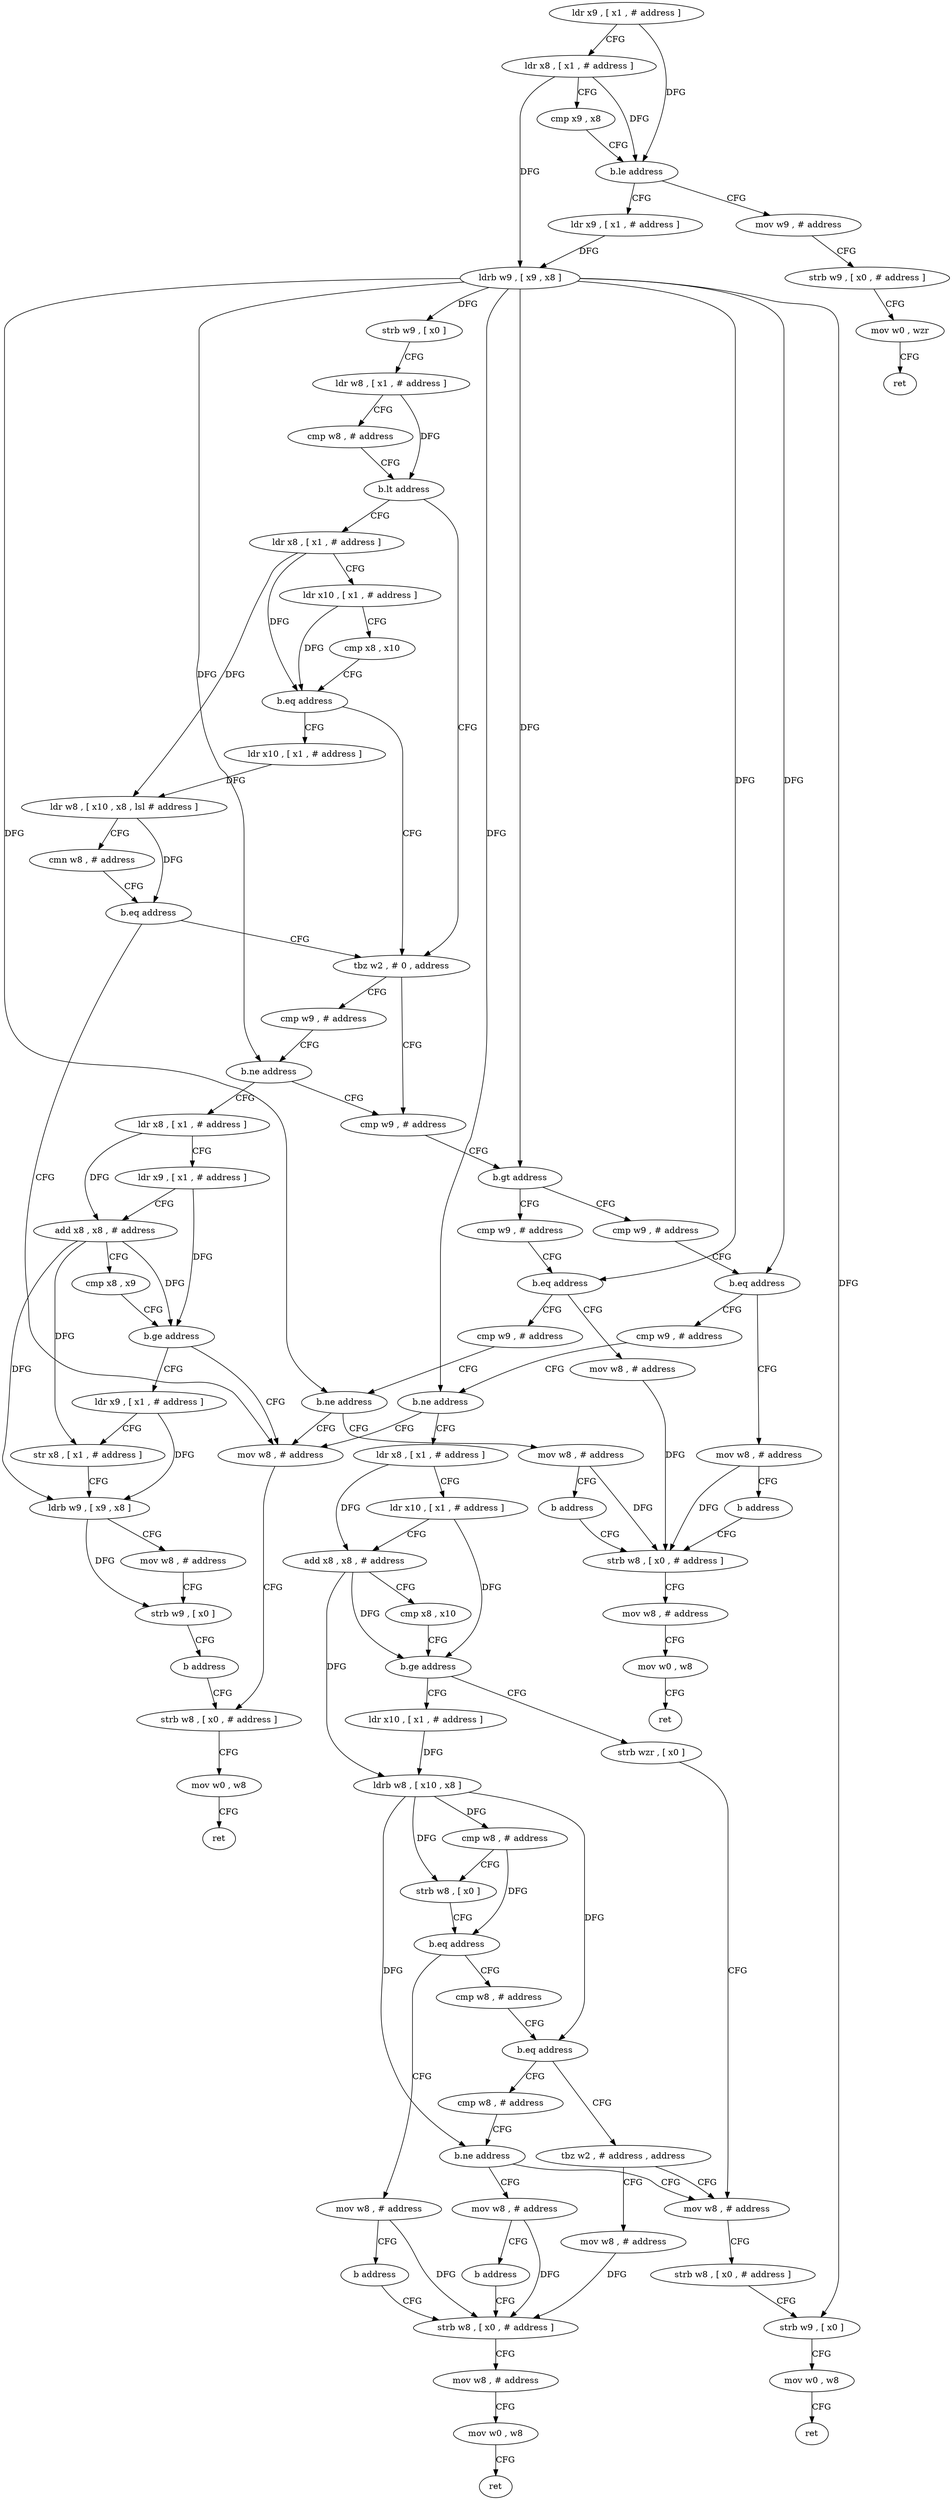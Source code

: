 digraph "func" {
"4232952" [label = "ldr x9 , [ x1 , # address ]" ]
"4232956" [label = "ldr x8 , [ x1 , # address ]" ]
"4232960" [label = "cmp x9 , x8" ]
"4232964" [label = "b.le address" ]
"4233080" [label = "mov w9 , # address" ]
"4232968" [label = "ldr x9 , [ x1 , # address ]" ]
"4233084" [label = "strb w9 , [ x0 , # address ]" ]
"4233088" [label = "mov w0 , wzr" ]
"4233092" [label = "ret" ]
"4232972" [label = "ldrb w9 , [ x9 , x8 ]" ]
"4232976" [label = "strb w9 , [ x0 ]" ]
"4232980" [label = "ldr w8 , [ x1 , # address ]" ]
"4232984" [label = "cmp w8 , # address" ]
"4232988" [label = "b.lt address" ]
"4233024" [label = "tbz w2 , # 0 , address" ]
"4232992" [label = "ldr x8 , [ x1 , # address ]" ]
"4233096" [label = "cmp w9 , # address" ]
"4233028" [label = "cmp w9 , # address" ]
"4232996" [label = "ldr x10 , [ x1 , # address ]" ]
"4233000" [label = "cmp x8 , x10" ]
"4233004" [label = "b.eq address" ]
"4233008" [label = "ldr x10 , [ x1 , # address ]" ]
"4233100" [label = "b.gt address" ]
"4233184" [label = "cmp w9 , # address" ]
"4233104" [label = "cmp w9 , # address" ]
"4233032" [label = "b.ne address" ]
"4233036" [label = "ldr x8 , [ x1 , # address ]" ]
"4233012" [label = "ldr w8 , [ x10 , x8 , lsl # address ]" ]
"4233016" [label = "cmn w8 , # address" ]
"4233020" [label = "b.eq address" ]
"4233208" [label = "mov w8 , # address" ]
"4233188" [label = "b.eq address" ]
"4233232" [label = "mov w8 , # address" ]
"4233192" [label = "cmp w9 , # address" ]
"4233108" [label = "b.eq address" ]
"4233224" [label = "mov w8 , # address" ]
"4233112" [label = "cmp w9 , # address" ]
"4233040" [label = "ldr x9 , [ x1 , # address ]" ]
"4233044" [label = "add x8 , x8 , # address" ]
"4233048" [label = "cmp x8 , x9" ]
"4233052" [label = "b.ge address" ]
"4233056" [label = "ldr x9 , [ x1 , # address ]" ]
"4233212" [label = "strb w8 , [ x0 , # address ]" ]
"4233236" [label = "strb w8 , [ x0 , # address ]" ]
"4233196" [label = "b.ne address" ]
"4233200" [label = "mov w8 , # address" ]
"4233228" [label = "b address" ]
"4233116" [label = "b.ne address" ]
"4233120" [label = "ldr x8 , [ x1 , # address ]" ]
"4233060" [label = "str x8 , [ x1 , # address ]" ]
"4233064" [label = "ldrb w9 , [ x9 , x8 ]" ]
"4233068" [label = "mov w8 , # address" ]
"4233072" [label = "strb w9 , [ x0 ]" ]
"4233076" [label = "b address" ]
"4233204" [label = "b address" ]
"4233240" [label = "mov w8 , # address" ]
"4233244" [label = "mov w0 , w8" ]
"4233248" [label = "ret" ]
"4233124" [label = "ldr x10 , [ x1 , # address ]" ]
"4233128" [label = "add x8 , x8 , # address" ]
"4233132" [label = "cmp x8 , x10" ]
"4233136" [label = "b.ge address" ]
"4233252" [label = "strb wzr , [ x0 ]" ]
"4233140" [label = "ldr x10 , [ x1 , # address ]" ]
"4233216" [label = "mov w0 , w8" ]
"4233220" [label = "ret" ]
"4233256" [label = "mov w8 , # address" ]
"4233144" [label = "ldrb w8 , [ x10 , x8 ]" ]
"4233148" [label = "cmp w8 , # address" ]
"4233152" [label = "strb w8 , [ x0 ]" ]
"4233156" [label = "b.eq address" ]
"4233276" [label = "mov w8 , # address" ]
"4233160" [label = "cmp w8 , # address" ]
"4233280" [label = "b address" ]
"4233292" [label = "strb w8 , [ x0 , # address ]" ]
"4233164" [label = "b.eq address" ]
"4233284" [label = "tbz w2 , # address , address" ]
"4233168" [label = "cmp w8 , # address" ]
"4233296" [label = "mov w8 , # address" ]
"4233300" [label = "mov w0 , w8" ]
"4233304" [label = "ret" ]
"4233288" [label = "mov w8 , # address" ]
"4233172" [label = "b.ne address" ]
"4233176" [label = "mov w8 , # address" ]
"4233260" [label = "strb w8 , [ x0 , # address ]" ]
"4233264" [label = "strb w9 , [ x0 ]" ]
"4233268" [label = "mov w0 , w8" ]
"4233272" [label = "ret" ]
"4233180" [label = "b address" ]
"4232952" -> "4232956" [ label = "CFG" ]
"4232952" -> "4232964" [ label = "DFG" ]
"4232956" -> "4232960" [ label = "CFG" ]
"4232956" -> "4232964" [ label = "DFG" ]
"4232956" -> "4232972" [ label = "DFG" ]
"4232960" -> "4232964" [ label = "CFG" ]
"4232964" -> "4233080" [ label = "CFG" ]
"4232964" -> "4232968" [ label = "CFG" ]
"4233080" -> "4233084" [ label = "CFG" ]
"4232968" -> "4232972" [ label = "DFG" ]
"4233084" -> "4233088" [ label = "CFG" ]
"4233088" -> "4233092" [ label = "CFG" ]
"4232972" -> "4232976" [ label = "DFG" ]
"4232972" -> "4233100" [ label = "DFG" ]
"4232972" -> "4233032" [ label = "DFG" ]
"4232972" -> "4233188" [ label = "DFG" ]
"4232972" -> "4233108" [ label = "DFG" ]
"4232972" -> "4233196" [ label = "DFG" ]
"4232972" -> "4233116" [ label = "DFG" ]
"4232972" -> "4233264" [ label = "DFG" ]
"4232976" -> "4232980" [ label = "CFG" ]
"4232980" -> "4232984" [ label = "CFG" ]
"4232980" -> "4232988" [ label = "DFG" ]
"4232984" -> "4232988" [ label = "CFG" ]
"4232988" -> "4233024" [ label = "CFG" ]
"4232988" -> "4232992" [ label = "CFG" ]
"4233024" -> "4233096" [ label = "CFG" ]
"4233024" -> "4233028" [ label = "CFG" ]
"4232992" -> "4232996" [ label = "CFG" ]
"4232992" -> "4233004" [ label = "DFG" ]
"4232992" -> "4233012" [ label = "DFG" ]
"4233096" -> "4233100" [ label = "CFG" ]
"4233028" -> "4233032" [ label = "CFG" ]
"4232996" -> "4233000" [ label = "CFG" ]
"4232996" -> "4233004" [ label = "DFG" ]
"4233000" -> "4233004" [ label = "CFG" ]
"4233004" -> "4233024" [ label = "CFG" ]
"4233004" -> "4233008" [ label = "CFG" ]
"4233008" -> "4233012" [ label = "DFG" ]
"4233100" -> "4233184" [ label = "CFG" ]
"4233100" -> "4233104" [ label = "CFG" ]
"4233184" -> "4233188" [ label = "CFG" ]
"4233104" -> "4233108" [ label = "CFG" ]
"4233032" -> "4233096" [ label = "CFG" ]
"4233032" -> "4233036" [ label = "CFG" ]
"4233036" -> "4233040" [ label = "CFG" ]
"4233036" -> "4233044" [ label = "DFG" ]
"4233012" -> "4233016" [ label = "CFG" ]
"4233012" -> "4233020" [ label = "DFG" ]
"4233016" -> "4233020" [ label = "CFG" ]
"4233020" -> "4233208" [ label = "CFG" ]
"4233020" -> "4233024" [ label = "CFG" ]
"4233208" -> "4233212" [ label = "CFG" ]
"4233188" -> "4233232" [ label = "CFG" ]
"4233188" -> "4233192" [ label = "CFG" ]
"4233232" -> "4233236" [ label = "DFG" ]
"4233192" -> "4233196" [ label = "CFG" ]
"4233108" -> "4233224" [ label = "CFG" ]
"4233108" -> "4233112" [ label = "CFG" ]
"4233224" -> "4233228" [ label = "CFG" ]
"4233224" -> "4233236" [ label = "DFG" ]
"4233112" -> "4233116" [ label = "CFG" ]
"4233040" -> "4233044" [ label = "CFG" ]
"4233040" -> "4233052" [ label = "DFG" ]
"4233044" -> "4233048" [ label = "CFG" ]
"4233044" -> "4233052" [ label = "DFG" ]
"4233044" -> "4233060" [ label = "DFG" ]
"4233044" -> "4233064" [ label = "DFG" ]
"4233048" -> "4233052" [ label = "CFG" ]
"4233052" -> "4233208" [ label = "CFG" ]
"4233052" -> "4233056" [ label = "CFG" ]
"4233056" -> "4233060" [ label = "CFG" ]
"4233056" -> "4233064" [ label = "DFG" ]
"4233212" -> "4233216" [ label = "CFG" ]
"4233236" -> "4233240" [ label = "CFG" ]
"4233196" -> "4233208" [ label = "CFG" ]
"4233196" -> "4233200" [ label = "CFG" ]
"4233200" -> "4233204" [ label = "CFG" ]
"4233200" -> "4233236" [ label = "DFG" ]
"4233228" -> "4233236" [ label = "CFG" ]
"4233116" -> "4233208" [ label = "CFG" ]
"4233116" -> "4233120" [ label = "CFG" ]
"4233120" -> "4233124" [ label = "CFG" ]
"4233120" -> "4233128" [ label = "DFG" ]
"4233060" -> "4233064" [ label = "CFG" ]
"4233064" -> "4233068" [ label = "CFG" ]
"4233064" -> "4233072" [ label = "DFG" ]
"4233068" -> "4233072" [ label = "CFG" ]
"4233072" -> "4233076" [ label = "CFG" ]
"4233076" -> "4233212" [ label = "CFG" ]
"4233204" -> "4233236" [ label = "CFG" ]
"4233240" -> "4233244" [ label = "CFG" ]
"4233244" -> "4233248" [ label = "CFG" ]
"4233124" -> "4233128" [ label = "CFG" ]
"4233124" -> "4233136" [ label = "DFG" ]
"4233128" -> "4233132" [ label = "CFG" ]
"4233128" -> "4233136" [ label = "DFG" ]
"4233128" -> "4233144" [ label = "DFG" ]
"4233132" -> "4233136" [ label = "CFG" ]
"4233136" -> "4233252" [ label = "CFG" ]
"4233136" -> "4233140" [ label = "CFG" ]
"4233252" -> "4233256" [ label = "CFG" ]
"4233140" -> "4233144" [ label = "DFG" ]
"4233216" -> "4233220" [ label = "CFG" ]
"4233256" -> "4233260" [ label = "CFG" ]
"4233144" -> "4233148" [ label = "DFG" ]
"4233144" -> "4233152" [ label = "DFG" ]
"4233144" -> "4233164" [ label = "DFG" ]
"4233144" -> "4233172" [ label = "DFG" ]
"4233148" -> "4233152" [ label = "CFG" ]
"4233148" -> "4233156" [ label = "DFG" ]
"4233152" -> "4233156" [ label = "CFG" ]
"4233156" -> "4233276" [ label = "CFG" ]
"4233156" -> "4233160" [ label = "CFG" ]
"4233276" -> "4233280" [ label = "CFG" ]
"4233276" -> "4233292" [ label = "DFG" ]
"4233160" -> "4233164" [ label = "CFG" ]
"4233280" -> "4233292" [ label = "CFG" ]
"4233292" -> "4233296" [ label = "CFG" ]
"4233164" -> "4233284" [ label = "CFG" ]
"4233164" -> "4233168" [ label = "CFG" ]
"4233284" -> "4233256" [ label = "CFG" ]
"4233284" -> "4233288" [ label = "CFG" ]
"4233168" -> "4233172" [ label = "CFG" ]
"4233296" -> "4233300" [ label = "CFG" ]
"4233300" -> "4233304" [ label = "CFG" ]
"4233288" -> "4233292" [ label = "DFG" ]
"4233172" -> "4233256" [ label = "CFG" ]
"4233172" -> "4233176" [ label = "CFG" ]
"4233176" -> "4233180" [ label = "CFG" ]
"4233176" -> "4233292" [ label = "DFG" ]
"4233260" -> "4233264" [ label = "CFG" ]
"4233264" -> "4233268" [ label = "CFG" ]
"4233268" -> "4233272" [ label = "CFG" ]
"4233180" -> "4233292" [ label = "CFG" ]
}
